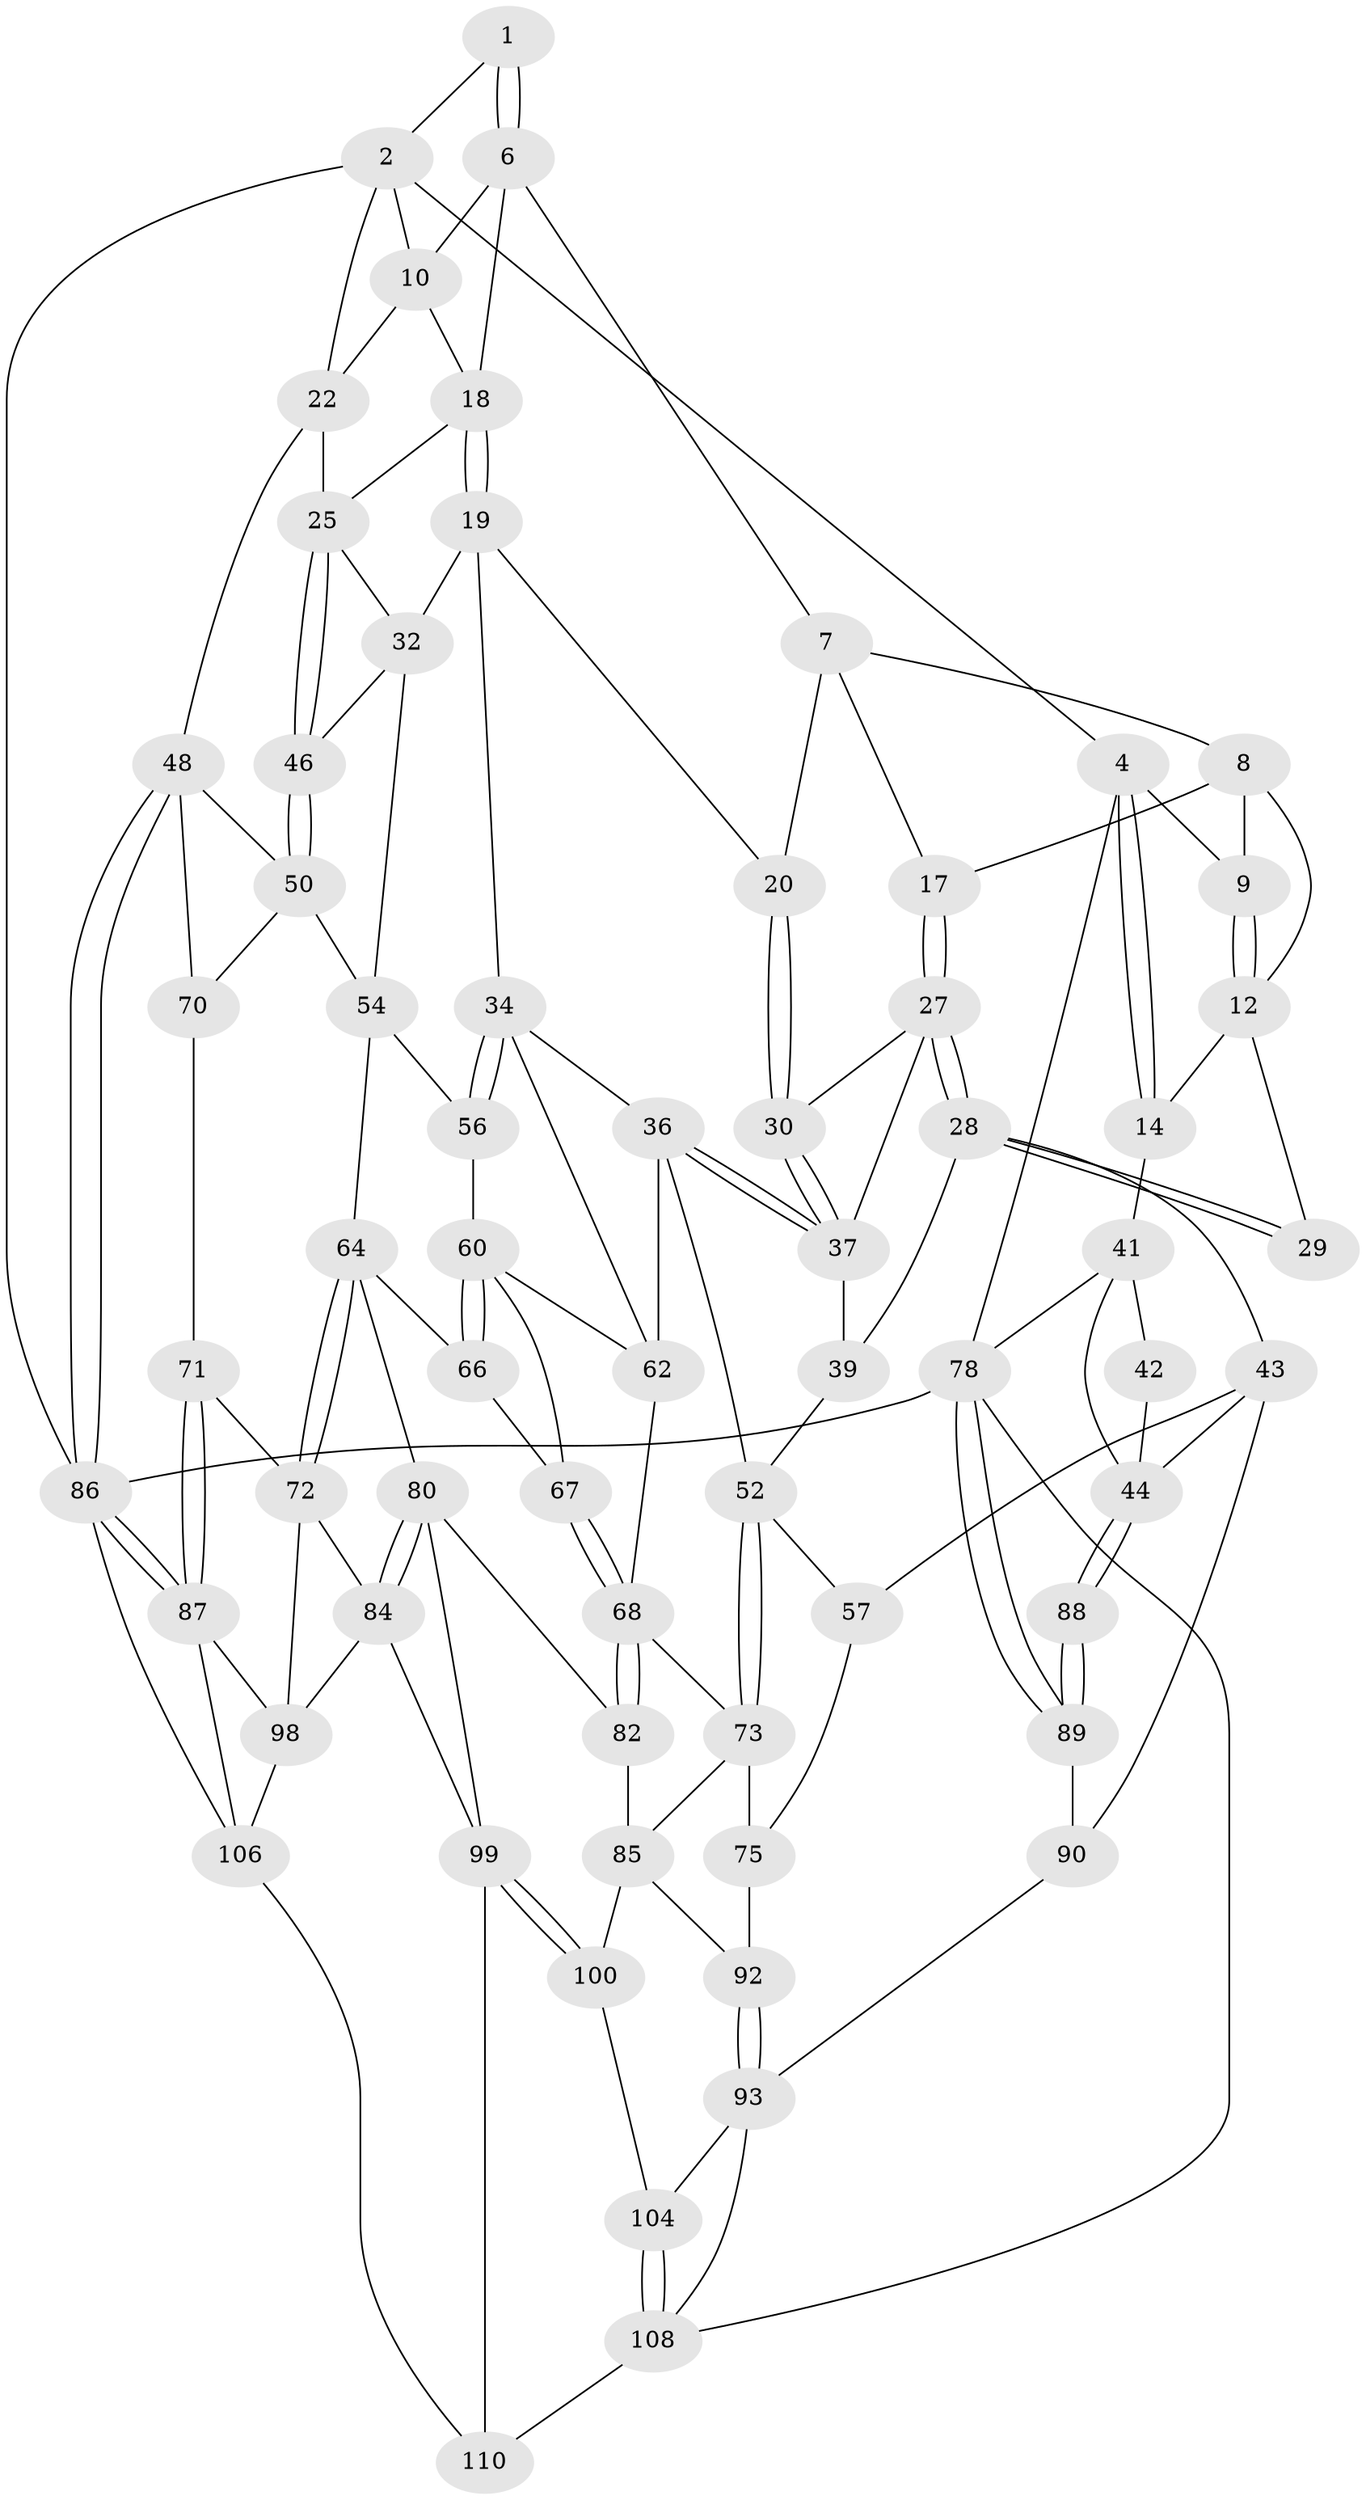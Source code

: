 // Generated by graph-tools (version 1.1) at 2025/52/02/27/25 19:52:37]
// undirected, 66 vertices, 147 edges
graph export_dot {
graph [start="1"]
  node [color=gray90,style=filled];
  1 [pos="+0.5758477537672484+0"];
  2 [pos="+0.6971178204401772+0",super="+3"];
  4 [pos="+0+0",super="+5"];
  6 [pos="+0.4722240791639364+0.056887118110461515",super="+11"];
  7 [pos="+0.4087754032855972+0.09584456734188604",super="+16"];
  8 [pos="+0.39548933926343605+0.0982321894170307",super="+15"];
  9 [pos="+0.19779530955688324+0.03525169992048609"];
  10 [pos="+0.7237525028462094+0.03951266113462864",super="+21"];
  12 [pos="+0.1903983879732347+0.23399790231630926",super="+13"];
  14 [pos="+0+0.2344084997047099"];
  17 [pos="+0.3993323871580103+0.2815556462211894"];
  18 [pos="+0.555437598338172+0.29046273760076624",super="+24"];
  19 [pos="+0.5469798558579152+0.30378092043469007",super="+33"];
  20 [pos="+0.5409110085548956+0.30684431418759933"];
  22 [pos="+1+0.1896442670129578",super="+23"];
  25 [pos="+0.851155189162662+0.33149334734687647",super="+26"];
  27 [pos="+0.3135982817766025+0.34410331820044254",super="+31"];
  28 [pos="+0.2584977437528479+0.3594615362652525",super="+40"];
  29 [pos="+0.21529970740760784+0.3268802420389242"];
  30 [pos="+0.5283955754149796+0.3338465981494455"];
  32 [pos="+0.7457543422268853+0.44284186360119393",super="+47"];
  34 [pos="+0.6784565273393969+0.5063598563929493",super="+35"];
  36 [pos="+0.5266712345107347+0.5455430781459156",super="+51"];
  37 [pos="+0.4913085935896535+0.46244870085301404",super="+38"];
  39 [pos="+0.30189470513795413+0.49779011645426335"];
  41 [pos="+0+0.4699993783659687",super="+77"];
  42 [pos="+0.1903220011666311+0.3500991650093434"];
  43 [pos="+0.1827579382907713+0.6318958444031632",super="+58"];
  44 [pos="+0.09087940774994098+0.6235963284322091",super="+45"];
  46 [pos="+0.9367881903122776+0.48820004282759705"];
  48 [pos="+1+0.5695858134048907",super="+49"];
  50 [pos="+1+0.5626346522463891",super="+59"];
  52 [pos="+0.47830755413536846+0.6089761433469005",super="+53"];
  54 [pos="+0.8543608571061173+0.6148081029395687",super="+55"];
  56 [pos="+0.793702627334437+0.6175855980754219"];
  57 [pos="+0.4052535977132417+0.6918381753191485"];
  60 [pos="+0.7627942419273139+0.635054605822662",super="+61"];
  62 [pos="+0.6784702951571605+0.6243702108564513",super="+63"];
  64 [pos="+0.8078773626443193+0.7090396393098702",super="+65"];
  66 [pos="+0.7480430590583551+0.6960581957240565"];
  67 [pos="+0.689472796152579+0.6946010444098796"];
  68 [pos="+0.6707859025618274+0.7253920051447286",super="+69"];
  70 [pos="+0.9250134524787783+0.7086107441262912"];
  71 [pos="+0.9206952983261693+0.7284014145523403"];
  72 [pos="+0.8689141895984346+0.7746615106891229",super="+83"];
  73 [pos="+0.5603789569768169+0.7529761393363266",super="+74"];
  75 [pos="+0.5498556816305868+0.7738685619613603",super="+76"];
  78 [pos="+0+1",super="+79"];
  80 [pos="+0.7461618545398832+0.7875723196961998",super="+81"];
  82 [pos="+0.6847123068066377+0.776700447925768"];
  84 [pos="+0.8101061457202096+0.8536077243607096",super="+101"];
  85 [pos="+0.5562596477484352+0.7805154847862381",super="+96"];
  86 [pos="+1+0.820709321257709",super="+103"];
  87 [pos="+1+0.8306479507543516",super="+97"];
  88 [pos="+0.08009446153578773+0.7858534524231264"];
  89 [pos="+0+0.9260220957071867",super="+91"];
  90 [pos="+0.2520468371394602+0.9288524196782799"];
  92 [pos="+0.43040524845514827+0.8485384128364936",super="+95"];
  93 [pos="+0.41380759442818493+0.8786930995779925",super="+94"];
  98 [pos="+0.8819703077394647+0.8531726318276419",super="+105"];
  99 [pos="+0.6256369721346476+0.9130067879575564",super="+102"];
  100 [pos="+0.6169424862281444+0.9076351251378831"];
  104 [pos="+0.5095306788236335+0.9166698979404084"];
  106 [pos="+0.9418703936307469+1",super="+107"];
  108 [pos="+0.4016055000011131+1",super="+109"];
  110 [pos="+0.68287392913262+1"];
  1 -- 2;
  1 -- 6;
  1 -- 6;
  2 -- 10;
  2 -- 4;
  2 -- 86;
  2 -- 22;
  4 -- 14;
  4 -- 14;
  4 -- 9;
  4 -- 78;
  6 -- 7;
  6 -- 10;
  6 -- 18;
  7 -- 8;
  7 -- 17;
  7 -- 20;
  8 -- 9;
  8 -- 17;
  8 -- 12;
  9 -- 12;
  9 -- 12;
  10 -- 18;
  10 -- 22;
  12 -- 29;
  12 -- 14;
  14 -- 41;
  17 -- 27;
  17 -- 27;
  18 -- 19;
  18 -- 19;
  18 -- 25;
  19 -- 20;
  19 -- 32;
  19 -- 34;
  20 -- 30;
  20 -- 30;
  22 -- 25;
  22 -- 48;
  25 -- 46;
  25 -- 46;
  25 -- 32;
  27 -- 28;
  27 -- 28;
  27 -- 37;
  27 -- 30;
  28 -- 29;
  28 -- 29;
  28 -- 43;
  28 -- 39;
  30 -- 37;
  30 -- 37;
  32 -- 54;
  32 -- 46;
  34 -- 56;
  34 -- 56;
  34 -- 36;
  34 -- 62;
  36 -- 37;
  36 -- 37;
  36 -- 52;
  36 -- 62;
  37 -- 39;
  39 -- 52;
  41 -- 42;
  41 -- 44;
  41 -- 78;
  42 -- 44;
  43 -- 44;
  43 -- 57;
  43 -- 90;
  44 -- 88;
  44 -- 88;
  46 -- 50;
  46 -- 50;
  48 -- 86;
  48 -- 86;
  48 -- 50;
  48 -- 70;
  50 -- 70;
  50 -- 54;
  52 -- 73;
  52 -- 73;
  52 -- 57;
  54 -- 56;
  54 -- 64;
  56 -- 60;
  57 -- 75;
  60 -- 66;
  60 -- 66;
  60 -- 67;
  60 -- 62;
  62 -- 68;
  64 -- 72;
  64 -- 72;
  64 -- 66;
  64 -- 80;
  66 -- 67;
  67 -- 68;
  67 -- 68;
  68 -- 82;
  68 -- 82;
  68 -- 73;
  70 -- 71;
  71 -- 72;
  71 -- 87;
  71 -- 87;
  72 -- 98;
  72 -- 84;
  73 -- 75;
  73 -- 85;
  75 -- 92 [weight=2];
  78 -- 89;
  78 -- 89;
  78 -- 108;
  78 -- 86;
  80 -- 84;
  80 -- 84;
  80 -- 82;
  80 -- 99;
  82 -- 85;
  84 -- 98;
  84 -- 99;
  85 -- 100;
  85 -- 92;
  86 -- 87;
  86 -- 87;
  86 -- 106;
  87 -- 98;
  87 -- 106;
  88 -- 89 [weight=2];
  88 -- 89;
  89 -- 90;
  90 -- 93;
  92 -- 93;
  92 -- 93;
  93 -- 104;
  93 -- 108;
  98 -- 106;
  99 -- 100;
  99 -- 100;
  99 -- 110;
  100 -- 104;
  104 -- 108;
  104 -- 108;
  106 -- 110;
  108 -- 110;
}
